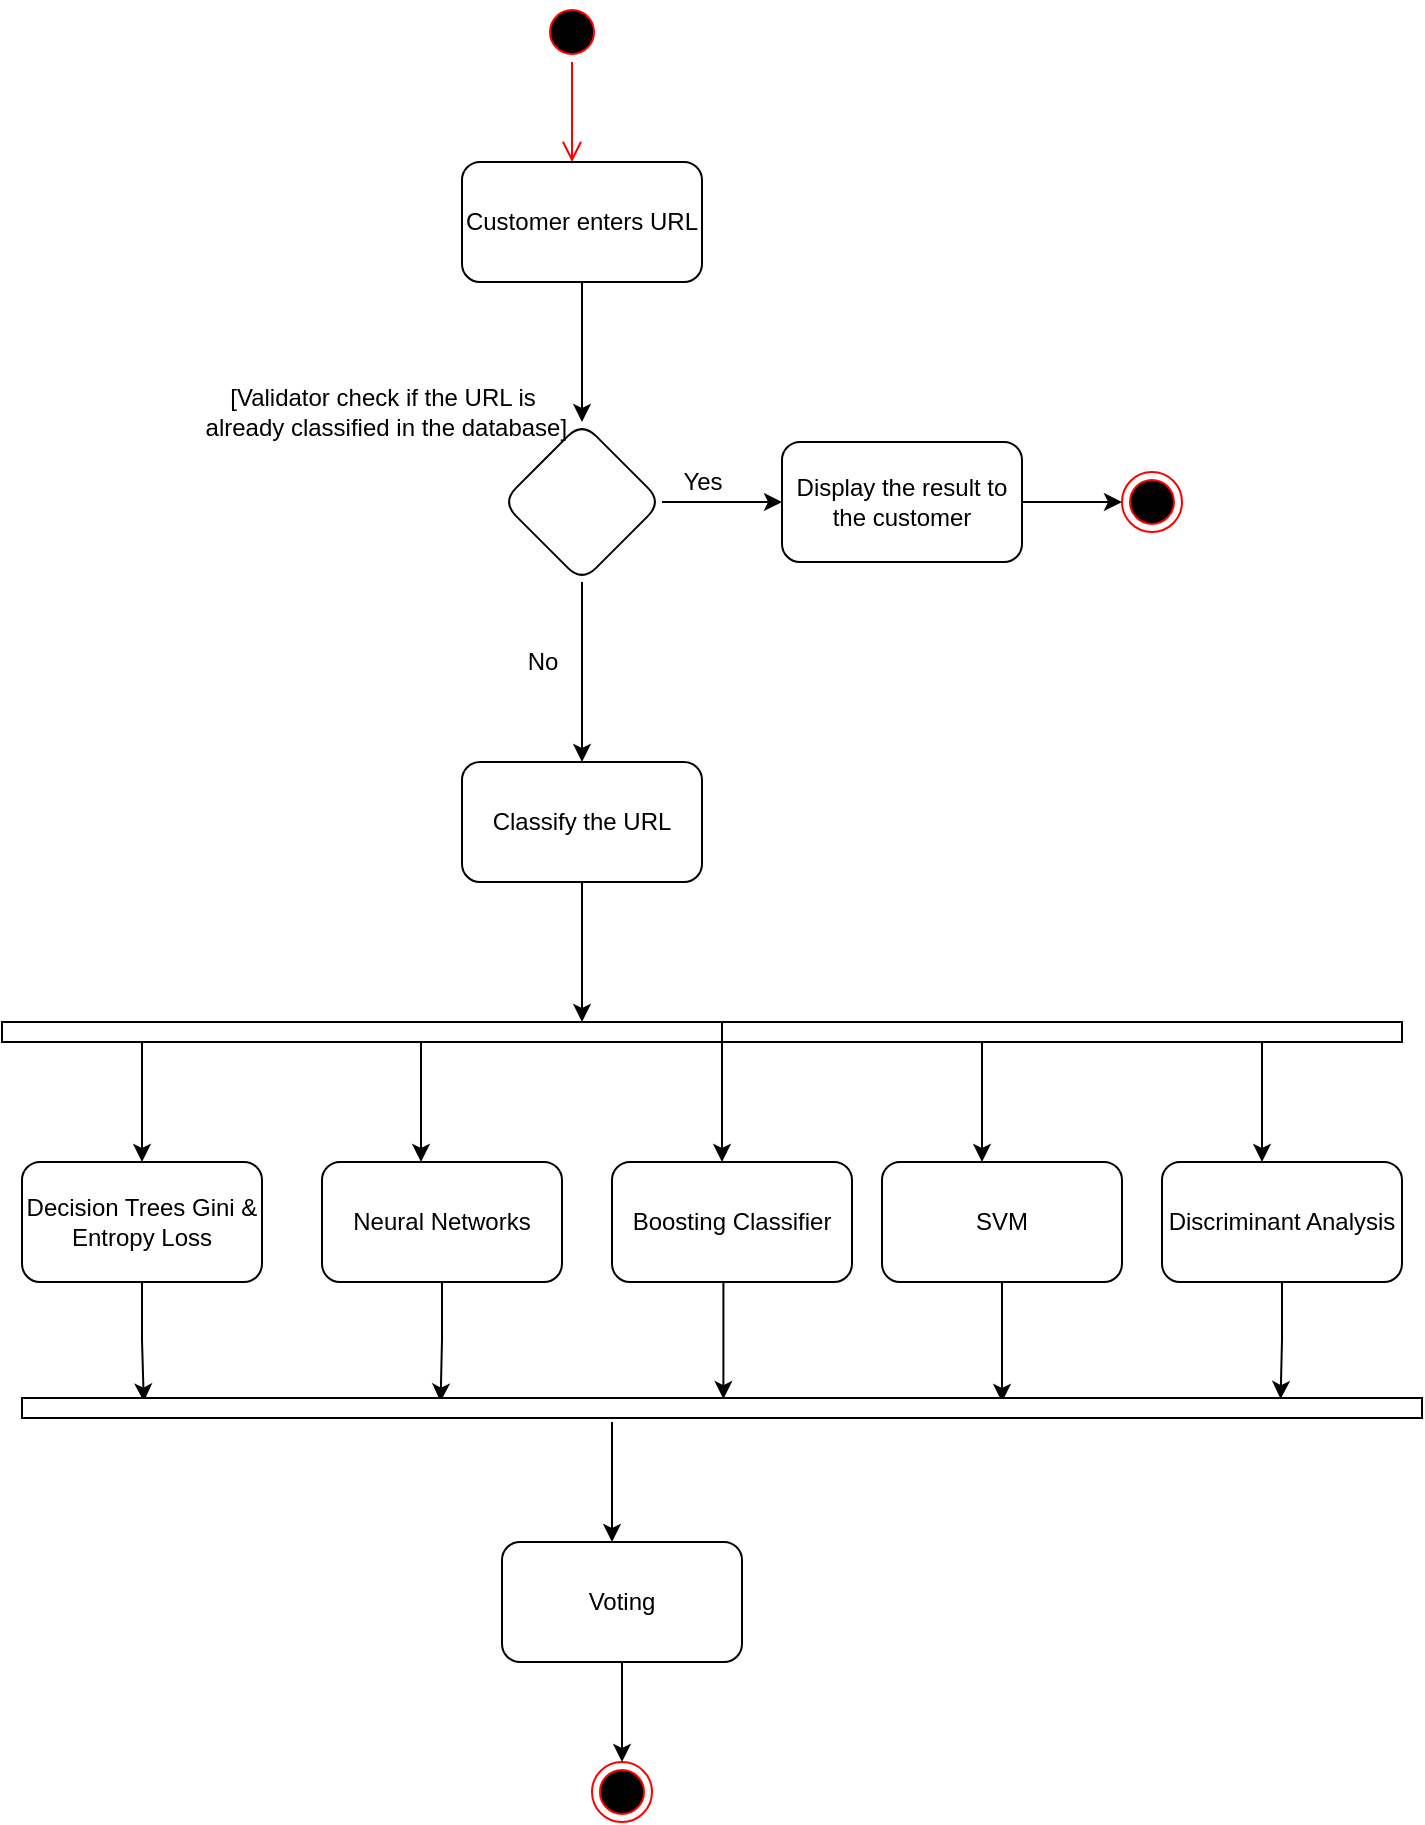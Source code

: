 <mxfile version="15.7.0" type="github"><diagram id="mejhICRR0VfkGFwpPYnL" name="Page-1"><mxGraphModel dx="1817" dy="1017" grid="1" gridSize="10" guides="1" tooltips="1" connect="1" arrows="1" fold="1" page="1" pageScale="1" pageWidth="3300" pageHeight="2339" math="0" shadow="0"><root><mxCell id="0"/><mxCell id="1" parent="0"/><mxCell id="FddMzM--5aYq-EW0cc5J-1" value="" style="ellipse;html=1;shape=startState;fillColor=#000000;strokeColor=#ff0000;" vertex="1" parent="1"><mxGeometry x="280" y="170" width="30" height="30" as="geometry"/></mxCell><mxCell id="FddMzM--5aYq-EW0cc5J-2" value="" style="edgeStyle=orthogonalEdgeStyle;html=1;verticalAlign=bottom;endArrow=open;endSize=8;strokeColor=#ff0000;rounded=0;" edge="1" source="FddMzM--5aYq-EW0cc5J-1" parent="1"><mxGeometry relative="1" as="geometry"><mxPoint x="295" y="250" as="targetPoint"/></mxGeometry></mxCell><mxCell id="FddMzM--5aYq-EW0cc5J-5" value="" style="edgeStyle=orthogonalEdgeStyle;rounded=0;orthogonalLoop=1;jettySize=auto;html=1;" edge="1" parent="1" source="FddMzM--5aYq-EW0cc5J-3" target="FddMzM--5aYq-EW0cc5J-4"><mxGeometry relative="1" as="geometry"/></mxCell><mxCell id="FddMzM--5aYq-EW0cc5J-3" value="Customer enters URL" style="rounded=1;whiteSpace=wrap;html=1;" vertex="1" parent="1"><mxGeometry x="240" y="250" width="120" height="60" as="geometry"/></mxCell><mxCell id="FddMzM--5aYq-EW0cc5J-8" value="" style="edgeStyle=orthogonalEdgeStyle;rounded=0;orthogonalLoop=1;jettySize=auto;html=1;" edge="1" parent="1" source="FddMzM--5aYq-EW0cc5J-4" target="FddMzM--5aYq-EW0cc5J-7"><mxGeometry relative="1" as="geometry"/></mxCell><mxCell id="FddMzM--5aYq-EW0cc5J-13" value="" style="edgeStyle=orthogonalEdgeStyle;rounded=0;orthogonalLoop=1;jettySize=auto;html=1;" edge="1" parent="1" source="FddMzM--5aYq-EW0cc5J-4" target="FddMzM--5aYq-EW0cc5J-12"><mxGeometry relative="1" as="geometry"/></mxCell><mxCell id="FddMzM--5aYq-EW0cc5J-4" value="" style="rhombus;whiteSpace=wrap;html=1;rounded=1;" vertex="1" parent="1"><mxGeometry x="260" y="380" width="80" height="80" as="geometry"/></mxCell><mxCell id="FddMzM--5aYq-EW0cc5J-6" value="[Validator check if the URL is&lt;br&gt;&amp;nbsp;already classified in the database]" style="text;html=1;align=center;verticalAlign=middle;resizable=0;points=[];autosize=1;strokeColor=none;fillColor=none;" vertex="1" parent="1"><mxGeometry x="100" y="360" width="200" height="30" as="geometry"/></mxCell><mxCell id="FddMzM--5aYq-EW0cc5J-11" style="edgeStyle=orthogonalEdgeStyle;rounded=0;orthogonalLoop=1;jettySize=auto;html=1;exitX=1;exitY=0.5;exitDx=0;exitDy=0;entryX=0;entryY=0.5;entryDx=0;entryDy=0;" edge="1" parent="1" source="FddMzM--5aYq-EW0cc5J-7" target="FddMzM--5aYq-EW0cc5J-10"><mxGeometry relative="1" as="geometry"/></mxCell><mxCell id="FddMzM--5aYq-EW0cc5J-7" value="Display the result to the customer" style="whiteSpace=wrap;html=1;rounded=1;" vertex="1" parent="1"><mxGeometry x="400" y="390" width="120" height="60" as="geometry"/></mxCell><mxCell id="FddMzM--5aYq-EW0cc5J-9" value="Yes" style="text;html=1;align=center;verticalAlign=middle;resizable=0;points=[];autosize=1;strokeColor=none;fillColor=none;" vertex="1" parent="1"><mxGeometry x="340" y="400" width="40" height="20" as="geometry"/></mxCell><mxCell id="FddMzM--5aYq-EW0cc5J-10" value="" style="ellipse;html=1;shape=endState;fillColor=#000000;strokeColor=#ff0000;" vertex="1" parent="1"><mxGeometry x="570" y="405" width="30" height="30" as="geometry"/></mxCell><mxCell id="FddMzM--5aYq-EW0cc5J-24" style="edgeStyle=orthogonalEdgeStyle;rounded=0;orthogonalLoop=1;jettySize=auto;html=1;exitX=0.5;exitY=1;exitDx=0;exitDy=0;" edge="1" parent="1" source="FddMzM--5aYq-EW0cc5J-12" target="FddMzM--5aYq-EW0cc5J-22"><mxGeometry relative="1" as="geometry"><Array as="points"><mxPoint x="300" y="670"/><mxPoint x="300" y="670"/></Array></mxGeometry></mxCell><mxCell id="FddMzM--5aYq-EW0cc5J-12" value="Classify the URL" style="whiteSpace=wrap;html=1;rounded=1;" vertex="1" parent="1"><mxGeometry x="240" y="550" width="120" height="60" as="geometry"/></mxCell><mxCell id="FddMzM--5aYq-EW0cc5J-51" style="edgeStyle=orthogonalEdgeStyle;rounded=0;orthogonalLoop=1;jettySize=auto;html=1;exitX=0.5;exitY=1;exitDx=0;exitDy=0;" edge="1" parent="1" source="FddMzM--5aYq-EW0cc5J-14" target="FddMzM--5aYq-EW0cc5J-50"><mxGeometry relative="1" as="geometry"/></mxCell><mxCell id="FddMzM--5aYq-EW0cc5J-14" value="Voting" style="whiteSpace=wrap;html=1;rounded=1;" vertex="1" parent="1"><mxGeometry x="260" y="940" width="120" height="60" as="geometry"/></mxCell><mxCell id="FddMzM--5aYq-EW0cc5J-18" value="No" style="text;html=1;align=center;verticalAlign=middle;resizable=0;points=[];autosize=1;strokeColor=none;fillColor=none;" vertex="1" parent="1"><mxGeometry x="265" y="490" width="30" height="20" as="geometry"/></mxCell><mxCell id="FddMzM--5aYq-EW0cc5J-22" value="" style="html=1;points=[];perimeter=orthogonalPerimeter;gradientColor=#ffffff;direction=south;" vertex="1" parent="1"><mxGeometry x="10" y="680" width="700" height="10" as="geometry"/></mxCell><mxCell id="FddMzM--5aYq-EW0cc5J-25" style="edgeStyle=orthogonalEdgeStyle;rounded=0;orthogonalLoop=1;jettySize=auto;html=1;exitX=0.5;exitY=1;exitDx=0;exitDy=0;" edge="1" parent="1"><mxGeometry relative="1" as="geometry"><mxPoint x="370" y="680" as="sourcePoint"/><mxPoint x="370" y="750" as="targetPoint"/><Array as="points"><mxPoint x="370" y="740"/><mxPoint x="370" y="740"/></Array></mxGeometry></mxCell><mxCell id="FddMzM--5aYq-EW0cc5J-26" style="edgeStyle=orthogonalEdgeStyle;rounded=0;orthogonalLoop=1;jettySize=auto;html=1;exitX=0.5;exitY=1;exitDx=0;exitDy=0;" edge="1" parent="1" target="FddMzM--5aYq-EW0cc5J-31"><mxGeometry relative="1" as="geometry"><mxPoint x="120" y="690" as="sourcePoint"/><mxPoint x="120" y="760" as="targetPoint"/><Array as="points"><mxPoint x="80" y="690"/></Array></mxGeometry></mxCell><mxCell id="FddMzM--5aYq-EW0cc5J-27" style="edgeStyle=orthogonalEdgeStyle;rounded=0;orthogonalLoop=1;jettySize=auto;html=1;exitX=0.5;exitY=1;exitDx=0;exitDy=0;" edge="1" parent="1"><mxGeometry relative="1" as="geometry"><mxPoint x="219.5" y="690" as="sourcePoint"/><mxPoint x="220" y="750" as="targetPoint"/><Array as="points"><mxPoint x="219.5" y="750"/><mxPoint x="219.5" y="750"/></Array></mxGeometry></mxCell><mxCell id="FddMzM--5aYq-EW0cc5J-28" style="edgeStyle=orthogonalEdgeStyle;rounded=0;orthogonalLoop=1;jettySize=auto;html=1;exitX=0.5;exitY=1;exitDx=0;exitDy=0;" edge="1" parent="1"><mxGeometry relative="1" as="geometry"><mxPoint x="500" y="690" as="sourcePoint"/><mxPoint x="500" y="750" as="targetPoint"/><Array as="points"><mxPoint x="500" y="750"/><mxPoint x="500" y="750"/></Array></mxGeometry></mxCell><mxCell id="FddMzM--5aYq-EW0cc5J-29" style="edgeStyle=orthogonalEdgeStyle;rounded=0;orthogonalLoop=1;jettySize=auto;html=1;exitX=0.5;exitY=1;exitDx=0;exitDy=0;" edge="1" parent="1"><mxGeometry relative="1" as="geometry"><mxPoint x="640" y="690" as="sourcePoint"/><mxPoint x="640" y="750" as="targetPoint"/><Array as="points"><mxPoint x="640" y="750"/><mxPoint x="640" y="750"/></Array></mxGeometry></mxCell><mxCell id="FddMzM--5aYq-EW0cc5J-40" style="edgeStyle=orthogonalEdgeStyle;rounded=0;orthogonalLoop=1;jettySize=auto;html=1;exitX=0.5;exitY=1;exitDx=0;exitDy=0;entryX=0.176;entryY=0.913;entryDx=0;entryDy=0;entryPerimeter=0;" edge="1" parent="1" source="FddMzM--5aYq-EW0cc5J-31" target="FddMzM--5aYq-EW0cc5J-37"><mxGeometry relative="1" as="geometry"/></mxCell><mxCell id="FddMzM--5aYq-EW0cc5J-31" value="Decision Trees Gini &amp;amp; Entropy Loss" style="rounded=1;whiteSpace=wrap;html=1;" vertex="1" parent="1"><mxGeometry x="20" y="750" width="120" height="60" as="geometry"/></mxCell><mxCell id="FddMzM--5aYq-EW0cc5J-42" style="edgeStyle=orthogonalEdgeStyle;rounded=0;orthogonalLoop=1;jettySize=auto;html=1;exitX=0.5;exitY=1;exitDx=0;exitDy=0;entryX=0.176;entryY=0.701;entryDx=0;entryDy=0;entryPerimeter=0;" edge="1" parent="1" source="FddMzM--5aYq-EW0cc5J-33" target="FddMzM--5aYq-EW0cc5J-37"><mxGeometry relative="1" as="geometry"/></mxCell><mxCell id="FddMzM--5aYq-EW0cc5J-33" value="Neural Networks" style="rounded=1;whiteSpace=wrap;html=1;" vertex="1" parent="1"><mxGeometry x="170" y="750" width="120" height="60" as="geometry"/></mxCell><mxCell id="FddMzM--5aYq-EW0cc5J-43" style="edgeStyle=orthogonalEdgeStyle;rounded=0;orthogonalLoop=1;jettySize=auto;html=1;exitX=0.5;exitY=1;exitDx=0;exitDy=0;entryX=0.051;entryY=0.499;entryDx=0;entryDy=0;entryPerimeter=0;" edge="1" parent="1" source="FddMzM--5aYq-EW0cc5J-34" target="FddMzM--5aYq-EW0cc5J-37"><mxGeometry relative="1" as="geometry"><Array as="points"><mxPoint x="371" y="810"/></Array></mxGeometry></mxCell><mxCell id="FddMzM--5aYq-EW0cc5J-34" value="Boosting Classifier" style="rounded=1;whiteSpace=wrap;html=1;" vertex="1" parent="1"><mxGeometry x="315" y="750" width="120" height="60" as="geometry"/></mxCell><mxCell id="FddMzM--5aYq-EW0cc5J-44" style="edgeStyle=orthogonalEdgeStyle;rounded=0;orthogonalLoop=1;jettySize=auto;html=1;exitX=0.5;exitY=1;exitDx=0;exitDy=0;entryX=0.2;entryY=0.3;entryDx=0;entryDy=0;entryPerimeter=0;" edge="1" parent="1" source="FddMzM--5aYq-EW0cc5J-35" target="FddMzM--5aYq-EW0cc5J-37"><mxGeometry relative="1" as="geometry"/></mxCell><mxCell id="FddMzM--5aYq-EW0cc5J-35" value="SVM" style="rounded=1;whiteSpace=wrap;html=1;" vertex="1" parent="1"><mxGeometry x="450" y="750" width="120" height="60" as="geometry"/></mxCell><mxCell id="FddMzM--5aYq-EW0cc5J-45" style="edgeStyle=orthogonalEdgeStyle;rounded=0;orthogonalLoop=1;jettySize=auto;html=1;exitX=0.5;exitY=1;exitDx=0;exitDy=0;entryX=0.051;entryY=0.101;entryDx=0;entryDy=0;entryPerimeter=0;" edge="1" parent="1" source="FddMzM--5aYq-EW0cc5J-36" target="FddMzM--5aYq-EW0cc5J-37"><mxGeometry relative="1" as="geometry"/></mxCell><mxCell id="FddMzM--5aYq-EW0cc5J-36" value="Discriminant Analysis" style="rounded=1;whiteSpace=wrap;html=1;" vertex="1" parent="1"><mxGeometry x="590" y="750" width="120" height="60" as="geometry"/></mxCell><mxCell id="FddMzM--5aYq-EW0cc5J-37" value="" style="html=1;points=[];perimeter=orthogonalPerimeter;gradientColor=#ffffff;direction=south;" vertex="1" parent="1"><mxGeometry x="20" y="868" width="700" height="10" as="geometry"/></mxCell><mxCell id="FddMzM--5aYq-EW0cc5J-47" style="edgeStyle=orthogonalEdgeStyle;rounded=0;orthogonalLoop=1;jettySize=auto;html=1;exitX=0.5;exitY=1;exitDx=0;exitDy=0;" edge="1" parent="1"><mxGeometry relative="1" as="geometry"><mxPoint x="315" y="880" as="sourcePoint"/><mxPoint x="315" y="940" as="targetPoint"/><Array as="points"><mxPoint x="314.5" y="940"/><mxPoint x="314.5" y="940"/></Array></mxGeometry></mxCell><mxCell id="FddMzM--5aYq-EW0cc5J-50" value="" style="ellipse;html=1;shape=endState;fillColor=#000000;strokeColor=#ff0000;" vertex="1" parent="1"><mxGeometry x="305" y="1050" width="30" height="30" as="geometry"/></mxCell></root></mxGraphModel></diagram></mxfile>